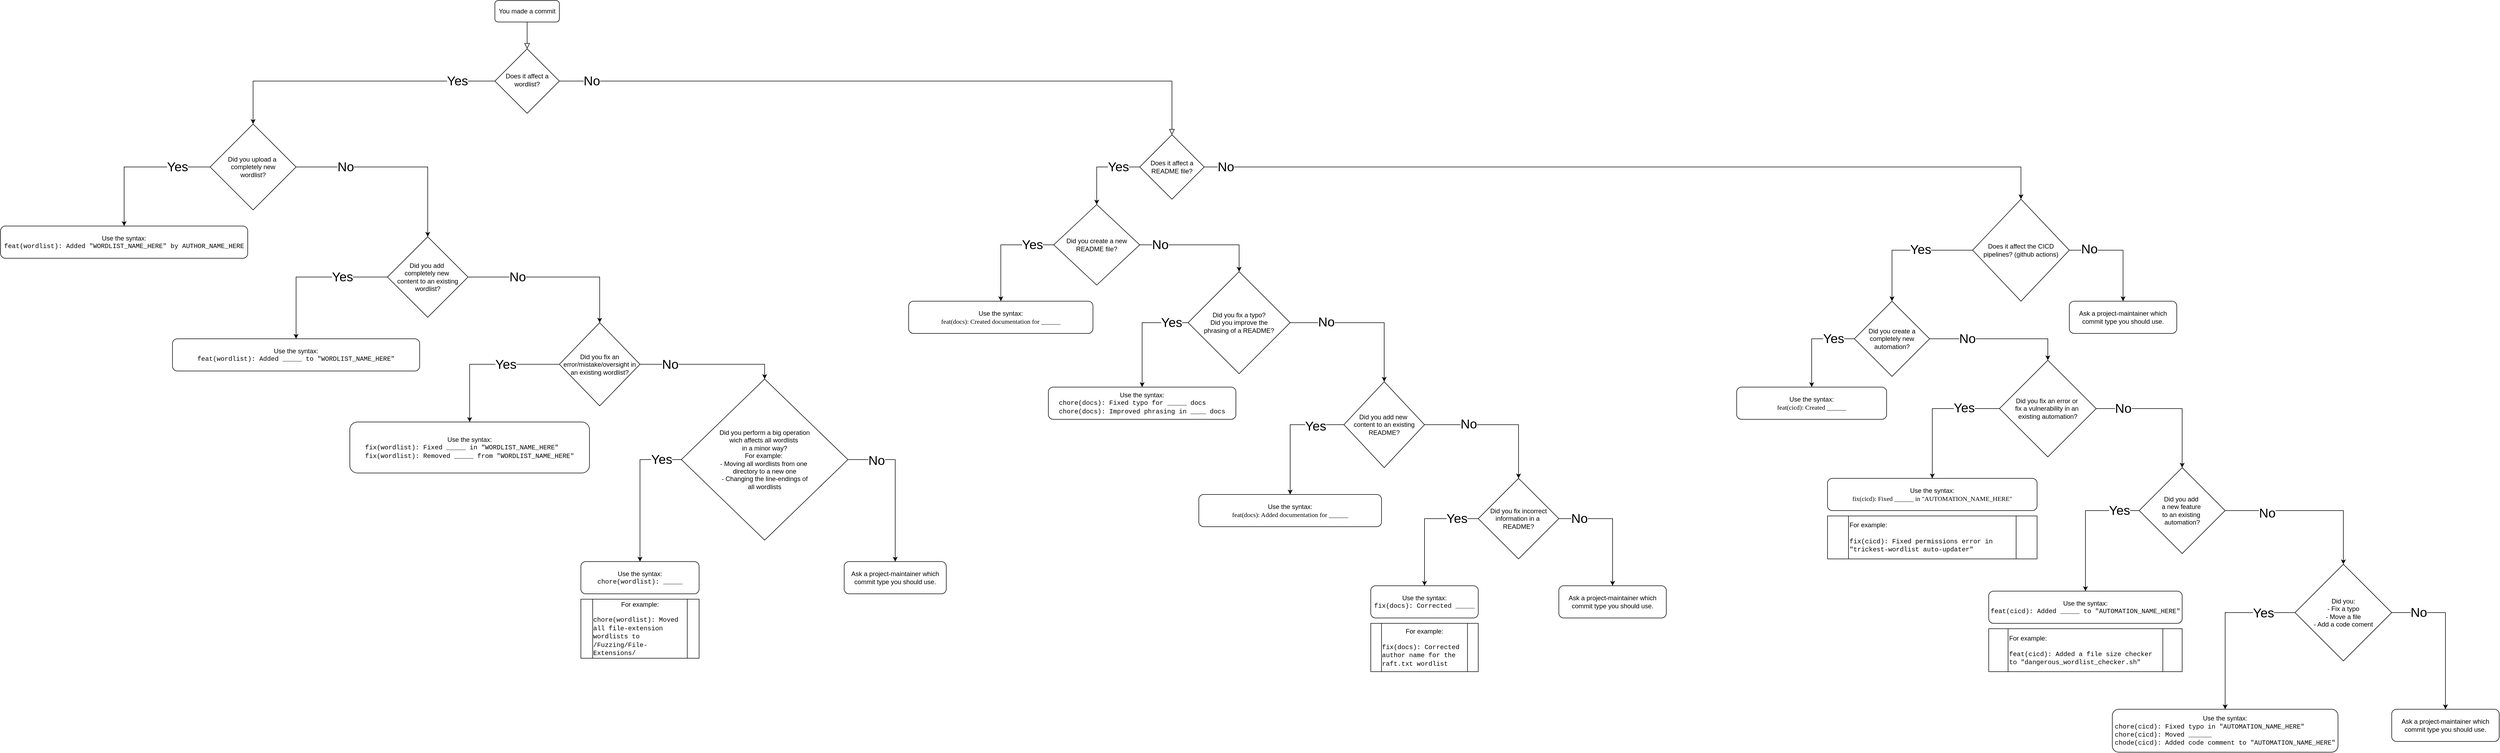 <mxfile version="24.5.4" type="device">
  <diagram id="C5RBs43oDa-KdzZeNtuy" name="Page-1">
    <mxGraphModel dx="2153" dy="629" grid="1" gridSize="10" guides="1" tooltips="1" connect="1" arrows="1" fold="1" page="1" pageScale="1" pageWidth="827" pageHeight="1169" math="0" shadow="0">
      <root>
        <mxCell id="WIyWlLk6GJQsqaUBKTNV-0" />
        <mxCell id="WIyWlLk6GJQsqaUBKTNV-1" parent="WIyWlLk6GJQsqaUBKTNV-0" />
        <mxCell id="WIyWlLk6GJQsqaUBKTNV-2" value="" style="rounded=0;html=1;jettySize=auto;orthogonalLoop=1;fontSize=11;endArrow=block;endFill=0;endSize=8;strokeWidth=1;shadow=0;labelBackgroundColor=none;edgeStyle=orthogonalEdgeStyle;" parent="WIyWlLk6GJQsqaUBKTNV-1" source="WIyWlLk6GJQsqaUBKTNV-3" target="WIyWlLk6GJQsqaUBKTNV-6" edge="1">
          <mxGeometry relative="1" as="geometry" />
        </mxCell>
        <mxCell id="WIyWlLk6GJQsqaUBKTNV-3" value="&lt;div&gt;You made a commit&lt;/div&gt;" style="rounded=1;whiteSpace=wrap;html=1;fontSize=12;glass=0;strokeWidth=1;shadow=0;" parent="WIyWlLk6GJQsqaUBKTNV-1" vertex="1">
          <mxGeometry x="170" y="80" width="120" height="40" as="geometry" />
        </mxCell>
        <mxCell id="WIyWlLk6GJQsqaUBKTNV-5" value="" style="edgeStyle=orthogonalEdgeStyle;rounded=0;html=1;jettySize=auto;orthogonalLoop=1;fontSize=11;endArrow=block;endFill=0;endSize=8;strokeWidth=1;shadow=0;labelBackgroundColor=none;entryX=0.5;entryY=0;entryDx=0;entryDy=0;" parent="WIyWlLk6GJQsqaUBKTNV-1" source="WIyWlLk6GJQsqaUBKTNV-6" target="eSKBagSOQ1Uar_kstjLn-0" edge="1">
          <mxGeometry y="10" relative="1" as="geometry">
            <mxPoint as="offset" />
            <mxPoint x="430" y="360" as="targetPoint" />
          </mxGeometry>
        </mxCell>
        <mxCell id="eSKBagSOQ1Uar_kstjLn-17" value="&lt;font style=&quot;font-size: 24px;&quot;&gt;No&lt;/font&gt;" style="edgeLabel;html=1;align=center;verticalAlign=middle;resizable=0;points=[];" vertex="1" connectable="0" parent="WIyWlLk6GJQsqaUBKTNV-5">
          <mxGeometry x="-0.015" relative="1" as="geometry">
            <mxPoint x="-551" as="offset" />
          </mxGeometry>
        </mxCell>
        <mxCell id="eSKBagSOQ1Uar_kstjLn-5" style="edgeStyle=orthogonalEdgeStyle;rounded=0;orthogonalLoop=1;jettySize=auto;html=1;entryX=0.5;entryY=0;entryDx=0;entryDy=0;exitX=0;exitY=0.5;exitDx=0;exitDy=0;" edge="1" parent="WIyWlLk6GJQsqaUBKTNV-1" source="WIyWlLk6GJQsqaUBKTNV-6" target="eSKBagSOQ1Uar_kstjLn-4">
          <mxGeometry relative="1" as="geometry" />
        </mxCell>
        <mxCell id="eSKBagSOQ1Uar_kstjLn-6" value="&lt;font style=&quot;font-size: 24px;&quot;&gt;Yes&lt;/font&gt;" style="edgeLabel;html=1;align=center;verticalAlign=middle;resizable=0;points=[];" vertex="1" connectable="0" parent="eSKBagSOQ1Uar_kstjLn-5">
          <mxGeometry x="0.31" y="3" relative="1" as="geometry">
            <mxPoint x="277" y="-3" as="offset" />
          </mxGeometry>
        </mxCell>
        <mxCell id="WIyWlLk6GJQsqaUBKTNV-6" value="&lt;div&gt;Does it affect a wordlist?&lt;/div&gt;" style="rhombus;whiteSpace=wrap;html=1;shadow=0;fontFamily=Helvetica;fontSize=12;align=center;strokeWidth=1;spacing=6;spacingTop=-4;" parent="WIyWlLk6GJQsqaUBKTNV-1" vertex="1">
          <mxGeometry x="170" y="170" width="120" height="120" as="geometry" />
        </mxCell>
        <mxCell id="WIyWlLk6GJQsqaUBKTNV-8" value="No" style="rounded=0;html=1;jettySize=auto;orthogonalLoop=1;fontSize=11;endArrow=block;endFill=0;endSize=8;strokeWidth=1;shadow=0;labelBackgroundColor=none;edgeStyle=orthogonalEdgeStyle;" parent="WIyWlLk6GJQsqaUBKTNV-1" target="WIyWlLk6GJQsqaUBKTNV-11" edge="1">
          <mxGeometry x="0.333" y="20" relative="1" as="geometry">
            <mxPoint as="offset" />
            <mxPoint x="220" y="370" as="sourcePoint" />
          </mxGeometry>
        </mxCell>
        <mxCell id="WIyWlLk6GJQsqaUBKTNV-9" value="Yes" style="edgeStyle=orthogonalEdgeStyle;rounded=0;html=1;jettySize=auto;orthogonalLoop=1;fontSize=11;endArrow=block;endFill=0;endSize=8;strokeWidth=1;shadow=0;labelBackgroundColor=none;" parent="WIyWlLk6GJQsqaUBKTNV-1" target="WIyWlLk6GJQsqaUBKTNV-12" edge="1">
          <mxGeometry y="10" relative="1" as="geometry">
            <mxPoint as="offset" />
            <mxPoint x="270" y="330" as="sourcePoint" />
          </mxGeometry>
        </mxCell>
        <mxCell id="eSKBagSOQ1Uar_kstjLn-2" style="edgeStyle=orthogonalEdgeStyle;rounded=0;orthogonalLoop=1;jettySize=auto;html=1;entryX=0.5;entryY=0;entryDx=0;entryDy=0;exitX=1;exitY=0.5;exitDx=0;exitDy=0;" edge="1" parent="WIyWlLk6GJQsqaUBKTNV-1" source="eSKBagSOQ1Uar_kstjLn-0" target="eSKBagSOQ1Uar_kstjLn-1">
          <mxGeometry relative="1" as="geometry" />
        </mxCell>
        <mxCell id="eSKBagSOQ1Uar_kstjLn-24" value="&lt;font style=&quot;font-size: 24px;&quot;&gt;No&lt;/font&gt;" style="edgeLabel;html=1;align=center;verticalAlign=middle;resizable=0;points=[];" vertex="1" connectable="0" parent="eSKBagSOQ1Uar_kstjLn-2">
          <mxGeometry x="-0.452" y="-2" relative="1" as="geometry">
            <mxPoint x="-393" y="-2" as="offset" />
          </mxGeometry>
        </mxCell>
        <mxCell id="eSKBagSOQ1Uar_kstjLn-44" style="edgeStyle=orthogonalEdgeStyle;rounded=0;orthogonalLoop=1;jettySize=auto;html=1;entryX=0.5;entryY=0;entryDx=0;entryDy=0;exitX=0;exitY=0.5;exitDx=0;exitDy=0;" edge="1" parent="WIyWlLk6GJQsqaUBKTNV-1" source="eSKBagSOQ1Uar_kstjLn-0" target="eSKBagSOQ1Uar_kstjLn-43">
          <mxGeometry relative="1" as="geometry">
            <mxPoint x="830" y="400" as="sourcePoint" />
          </mxGeometry>
        </mxCell>
        <mxCell id="eSKBagSOQ1Uar_kstjLn-45" value="&lt;font style=&quot;font-size: 24px;&quot;&gt;Yes&lt;/font&gt;" style="edgeLabel;html=1;align=center;verticalAlign=middle;resizable=0;points=[];" vertex="1" connectable="0" parent="eSKBagSOQ1Uar_kstjLn-44">
          <mxGeometry x="-0.307" y="-2" relative="1" as="geometry">
            <mxPoint x="12" y="2" as="offset" />
          </mxGeometry>
        </mxCell>
        <mxCell id="eSKBagSOQ1Uar_kstjLn-0" value="&lt;div&gt;Does it affect a README file?&lt;br&gt;&lt;/div&gt;" style="rhombus;whiteSpace=wrap;html=1;" vertex="1" parent="WIyWlLk6GJQsqaUBKTNV-1">
          <mxGeometry x="1370" y="330" width="120" height="120" as="geometry" />
        </mxCell>
        <mxCell id="eSKBagSOQ1Uar_kstjLn-85" style="edgeStyle=orthogonalEdgeStyle;rounded=0;orthogonalLoop=1;jettySize=auto;html=1;entryX=0.5;entryY=0;entryDx=0;entryDy=0;exitX=1;exitY=0.5;exitDx=0;exitDy=0;" edge="1" parent="WIyWlLk6GJQsqaUBKTNV-1" source="eSKBagSOQ1Uar_kstjLn-1" target="eSKBagSOQ1Uar_kstjLn-83">
          <mxGeometry relative="1" as="geometry" />
        </mxCell>
        <mxCell id="eSKBagSOQ1Uar_kstjLn-86" value="&lt;font style=&quot;font-size: 24px;&quot;&gt;No&lt;/font&gt;" style="edgeLabel;html=1;align=center;verticalAlign=middle;resizable=0;points=[];" vertex="1" connectable="0" parent="eSKBagSOQ1Uar_kstjLn-85">
          <mxGeometry x="-0.621" y="2" relative="1" as="geometry">
            <mxPoint as="offset" />
          </mxGeometry>
        </mxCell>
        <mxCell id="eSKBagSOQ1Uar_kstjLn-88" style="edgeStyle=orthogonalEdgeStyle;rounded=0;orthogonalLoop=1;jettySize=auto;html=1;entryX=0.5;entryY=0;entryDx=0;entryDy=0;" edge="1" parent="WIyWlLk6GJQsqaUBKTNV-1" source="eSKBagSOQ1Uar_kstjLn-1" target="eSKBagSOQ1Uar_kstjLn-87">
          <mxGeometry relative="1" as="geometry" />
        </mxCell>
        <mxCell id="eSKBagSOQ1Uar_kstjLn-89" value="&lt;font style=&quot;font-size: 24px;&quot;&gt;Yes&lt;/font&gt;" style="edgeLabel;html=1;align=center;verticalAlign=middle;resizable=0;points=[];" vertex="1" connectable="0" parent="eSKBagSOQ1Uar_kstjLn-88">
          <mxGeometry x="-0.208" y="-1" relative="1" as="geometry">
            <mxPoint as="offset" />
          </mxGeometry>
        </mxCell>
        <mxCell id="eSKBagSOQ1Uar_kstjLn-1" value="Does it affect the CICD pipelines? (github actions)" style="rhombus;whiteSpace=wrap;html=1;" vertex="1" parent="WIyWlLk6GJQsqaUBKTNV-1">
          <mxGeometry x="2920" y="450" width="180" height="190" as="geometry" />
        </mxCell>
        <mxCell id="eSKBagSOQ1Uar_kstjLn-7" value="" style="edgeStyle=orthogonalEdgeStyle;rounded=0;orthogonalLoop=1;jettySize=auto;html=1;entryX=0.5;entryY=0;entryDx=0;entryDy=0;exitX=0;exitY=0.5;exitDx=0;exitDy=0;" edge="1" parent="WIyWlLk6GJQsqaUBKTNV-1" source="eSKBagSOQ1Uar_kstjLn-4" target="eSKBagSOQ1Uar_kstjLn-9">
          <mxGeometry relative="1" as="geometry">
            <mxPoint x="-280" y="500" as="targetPoint" />
          </mxGeometry>
        </mxCell>
        <mxCell id="eSKBagSOQ1Uar_kstjLn-23" value="&lt;font style=&quot;font-size: 24px;&quot;&gt;Yes&lt;/font&gt;" style="edgeLabel;html=1;align=center;verticalAlign=middle;resizable=0;points=[];" vertex="1" connectable="0" parent="eSKBagSOQ1Uar_kstjLn-7">
          <mxGeometry x="-0.547" relative="1" as="geometry">
            <mxPoint as="offset" />
          </mxGeometry>
        </mxCell>
        <mxCell id="eSKBagSOQ1Uar_kstjLn-15" style="edgeStyle=orthogonalEdgeStyle;rounded=0;orthogonalLoop=1;jettySize=auto;html=1;entryX=0.5;entryY=0;entryDx=0;entryDy=0;exitX=1;exitY=0.5;exitDx=0;exitDy=0;" edge="1" parent="WIyWlLk6GJQsqaUBKTNV-1" source="eSKBagSOQ1Uar_kstjLn-4" target="eSKBagSOQ1Uar_kstjLn-25">
          <mxGeometry relative="1" as="geometry">
            <mxPoint x="120" y="460" as="targetPoint" />
          </mxGeometry>
        </mxCell>
        <mxCell id="eSKBagSOQ1Uar_kstjLn-22" value="&lt;font style=&quot;font-size: 24px;&quot;&gt;No&lt;/font&gt;" style="edgeLabel;html=1;align=center;verticalAlign=middle;resizable=0;points=[];" vertex="1" connectable="0" parent="eSKBagSOQ1Uar_kstjLn-15">
          <mxGeometry x="-0.512" relative="1" as="geometry">
            <mxPoint as="offset" />
          </mxGeometry>
        </mxCell>
        <mxCell id="eSKBagSOQ1Uar_kstjLn-4" value="&lt;div&gt;Did you upload a&amp;nbsp;&lt;/div&gt;&lt;div&gt;completely new&lt;/div&gt;&lt;div&gt;wordlist?&lt;/div&gt;" style="rhombus;whiteSpace=wrap;html=1;" vertex="1" parent="WIyWlLk6GJQsqaUBKTNV-1">
          <mxGeometry x="-360" y="310" width="160" height="160" as="geometry" />
        </mxCell>
        <mxCell id="eSKBagSOQ1Uar_kstjLn-9" value="Use the syntax:&lt;br&gt;&lt;font face=&quot;Courier New&quot;&gt;feat(wordlist): Added &quot;WORDLIST_NAME_HERE&quot; by AUTHOR_NAME_HERE&lt;br&gt;&lt;/font&gt;" style="rounded=1;whiteSpace=wrap;html=1;" vertex="1" parent="WIyWlLk6GJQsqaUBKTNV-1">
          <mxGeometry x="-750" y="500" width="460" height="60" as="geometry" />
        </mxCell>
        <mxCell id="eSKBagSOQ1Uar_kstjLn-31" style="edgeStyle=orthogonalEdgeStyle;rounded=0;orthogonalLoop=1;jettySize=auto;html=1;entryX=0.5;entryY=0;entryDx=0;entryDy=0;exitX=0;exitY=0.5;exitDx=0;exitDy=0;" edge="1" parent="WIyWlLk6GJQsqaUBKTNV-1" source="eSKBagSOQ1Uar_kstjLn-14" target="eSKBagSOQ1Uar_kstjLn-30">
          <mxGeometry relative="1" as="geometry">
            <mxPoint x="133.0" y="835" as="targetPoint" />
          </mxGeometry>
        </mxCell>
        <mxCell id="eSKBagSOQ1Uar_kstjLn-32" value="&lt;font style=&quot;font-size: 24px;&quot;&gt;Yes&lt;/font&gt;" style="edgeLabel;html=1;align=center;verticalAlign=middle;resizable=0;points=[];" vertex="1" connectable="0" parent="eSKBagSOQ1Uar_kstjLn-31">
          <mxGeometry x="-0.168" y="4" relative="1" as="geometry">
            <mxPoint x="14" y="-4" as="offset" />
          </mxGeometry>
        </mxCell>
        <mxCell id="eSKBagSOQ1Uar_kstjLn-35" style="edgeStyle=orthogonalEdgeStyle;rounded=0;orthogonalLoop=1;jettySize=auto;html=1;entryX=0.5;entryY=0;entryDx=0;entryDy=0;exitX=1;exitY=0.5;exitDx=0;exitDy=0;" edge="1" parent="WIyWlLk6GJQsqaUBKTNV-1" source="eSKBagSOQ1Uar_kstjLn-14" target="eSKBagSOQ1Uar_kstjLn-33">
          <mxGeometry relative="1" as="geometry" />
        </mxCell>
        <mxCell id="eSKBagSOQ1Uar_kstjLn-36" value="&lt;font style=&quot;font-size: 24px;&quot;&gt;No&lt;/font&gt;" style="edgeLabel;html=1;align=center;verticalAlign=middle;resizable=0;points=[];" vertex="1" connectable="0" parent="eSKBagSOQ1Uar_kstjLn-35">
          <mxGeometry x="-0.448" y="-2" relative="1" as="geometry">
            <mxPoint x="-16" y="-2" as="offset" />
          </mxGeometry>
        </mxCell>
        <mxCell id="eSKBagSOQ1Uar_kstjLn-14" value="Did you fix an error/mistake/oversight in an existing wordlist?" style="rhombus;whiteSpace=wrap;html=1;" vertex="1" parent="WIyWlLk6GJQsqaUBKTNV-1">
          <mxGeometry x="290" y="680" width="150" height="155" as="geometry" />
        </mxCell>
        <mxCell id="eSKBagSOQ1Uar_kstjLn-26" style="edgeStyle=orthogonalEdgeStyle;rounded=0;orthogonalLoop=1;jettySize=auto;html=1;entryX=0.5;entryY=0;entryDx=0;entryDy=0;exitX=0;exitY=0.5;exitDx=0;exitDy=0;" edge="1" parent="WIyWlLk6GJQsqaUBKTNV-1" source="eSKBagSOQ1Uar_kstjLn-25" target="eSKBagSOQ1Uar_kstjLn-80">
          <mxGeometry relative="1" as="geometry">
            <mxPoint x="-230" y="560" as="targetPoint" />
          </mxGeometry>
        </mxCell>
        <mxCell id="eSKBagSOQ1Uar_kstjLn-27" value="&lt;font style=&quot;font-size: 24px;&quot;&gt;Yes&lt;/font&gt;" style="edgeLabel;html=1;align=center;verticalAlign=middle;resizable=0;points=[];" vertex="1" connectable="0" parent="eSKBagSOQ1Uar_kstjLn-26">
          <mxGeometry x="-0.394" y="4" relative="1" as="geometry">
            <mxPoint x="2" y="-4" as="offset" />
          </mxGeometry>
        </mxCell>
        <mxCell id="eSKBagSOQ1Uar_kstjLn-28" style="edgeStyle=orthogonalEdgeStyle;rounded=0;orthogonalLoop=1;jettySize=auto;html=1;entryX=0.5;entryY=0;entryDx=0;entryDy=0;exitX=1;exitY=0.5;exitDx=0;exitDy=0;" edge="1" parent="WIyWlLk6GJQsqaUBKTNV-1" source="eSKBagSOQ1Uar_kstjLn-25" target="eSKBagSOQ1Uar_kstjLn-14">
          <mxGeometry relative="1" as="geometry" />
        </mxCell>
        <mxCell id="eSKBagSOQ1Uar_kstjLn-29" value="&lt;font style=&quot;font-size: 24px;&quot;&gt;No&lt;/font&gt;" style="edgeLabel;html=1;align=center;verticalAlign=middle;resizable=0;points=[];" vertex="1" connectable="0" parent="eSKBagSOQ1Uar_kstjLn-28">
          <mxGeometry x="-0.4" relative="1" as="geometry">
            <mxPoint x="-7" as="offset" />
          </mxGeometry>
        </mxCell>
        <mxCell id="eSKBagSOQ1Uar_kstjLn-25" value="&lt;div&gt;Did you add&amp;nbsp;&lt;/div&gt;&lt;div&gt;completely new&amp;nbsp;&lt;/div&gt;&lt;div&gt;content to an existing wordlist?&lt;/div&gt;" style="rhombus;whiteSpace=wrap;html=1;" vertex="1" parent="WIyWlLk6GJQsqaUBKTNV-1">
          <mxGeometry x="-30" y="520" width="150" height="150" as="geometry" />
        </mxCell>
        <mxCell id="eSKBagSOQ1Uar_kstjLn-30" value="Use the syntax:&lt;br&gt;&lt;div align=&quot;left&quot;&gt;&lt;font face=&quot;Courier New&quot;&gt;fix(wordlist): Fixed _____ in &quot;WORDLIST_NAME_HERE&quot;&lt;/font&gt;&lt;br&gt;&lt;font face=&quot;Courier New&quot;&gt;fix(wordlist): Removed _____ from &quot;WORDLIST_NAME_HERE&quot;&lt;/font&gt;&lt;/div&gt;" style="rounded=1;whiteSpace=wrap;html=1;" vertex="1" parent="WIyWlLk6GJQsqaUBKTNV-1">
          <mxGeometry x="-100" y="865" width="446" height="95" as="geometry" />
        </mxCell>
        <mxCell id="eSKBagSOQ1Uar_kstjLn-38" style="edgeStyle=orthogonalEdgeStyle;rounded=0;orthogonalLoop=1;jettySize=auto;html=1;entryX=0.5;entryY=0;entryDx=0;entryDy=0;exitX=1;exitY=0.5;exitDx=0;exitDy=0;" edge="1" parent="WIyWlLk6GJQsqaUBKTNV-1" source="eSKBagSOQ1Uar_kstjLn-33" target="eSKBagSOQ1Uar_kstjLn-37">
          <mxGeometry relative="1" as="geometry" />
        </mxCell>
        <mxCell id="eSKBagSOQ1Uar_kstjLn-42" value="&lt;font style=&quot;font-size: 24px;&quot;&gt;No&lt;/font&gt;" style="edgeLabel;html=1;align=center;verticalAlign=middle;resizable=0;points=[];" vertex="1" connectable="0" parent="eSKBagSOQ1Uar_kstjLn-38">
          <mxGeometry x="-0.619" y="-2" relative="1" as="geometry">
            <mxPoint as="offset" />
          </mxGeometry>
        </mxCell>
        <mxCell id="eSKBagSOQ1Uar_kstjLn-40" style="edgeStyle=orthogonalEdgeStyle;rounded=0;orthogonalLoop=1;jettySize=auto;html=1;entryX=0.5;entryY=0;entryDx=0;entryDy=0;exitX=0;exitY=0.5;exitDx=0;exitDy=0;" edge="1" parent="WIyWlLk6GJQsqaUBKTNV-1" source="eSKBagSOQ1Uar_kstjLn-33" target="eSKBagSOQ1Uar_kstjLn-39">
          <mxGeometry relative="1" as="geometry" />
        </mxCell>
        <mxCell id="eSKBagSOQ1Uar_kstjLn-41" value="&lt;font style=&quot;font-size: 24px;&quot;&gt;Yes&lt;br&gt;&lt;/font&gt;" style="edgeLabel;html=1;align=center;verticalAlign=middle;resizable=0;points=[];" vertex="1" connectable="0" parent="eSKBagSOQ1Uar_kstjLn-40">
          <mxGeometry x="-0.52" y="1" relative="1" as="geometry">
            <mxPoint x="27" y="-1" as="offset" />
          </mxGeometry>
        </mxCell>
        <mxCell id="eSKBagSOQ1Uar_kstjLn-33" value="&lt;div&gt;Did you perform a big operation&lt;/div&gt;&lt;div&gt;wich affects all wordlists&amp;nbsp;&lt;/div&gt;&lt;div&gt;in a minor way?&lt;/div&gt;&lt;div&gt;For example:&amp;nbsp;&lt;/div&gt;&lt;div&gt;- Moving all wordlists from one&amp;nbsp;&lt;/div&gt;&lt;div&gt;directory to a new one&lt;/div&gt;&lt;div&gt;- Changing the line-endings of&lt;/div&gt;&lt;div&gt;all wordlists&lt;br&gt;&lt;/div&gt;" style="rhombus;whiteSpace=wrap;html=1;" vertex="1" parent="WIyWlLk6GJQsqaUBKTNV-1">
          <mxGeometry x="517" y="785" width="310" height="300" as="geometry" />
        </mxCell>
        <mxCell id="eSKBagSOQ1Uar_kstjLn-37" value="&lt;div align=&quot;center&quot;&gt;Ask a project-maintainer which commit type you should use.&lt;/div&gt;" style="rounded=1;whiteSpace=wrap;html=1;align=center;" vertex="1" parent="WIyWlLk6GJQsqaUBKTNV-1">
          <mxGeometry x="820" y="1125" width="190" height="60" as="geometry" />
        </mxCell>
        <mxCell id="eSKBagSOQ1Uar_kstjLn-39" value="Use the syntax:&lt;br&gt;&lt;font face=&quot;Courier New&quot;&gt;chore(wordlist): _____&lt;br&gt;&lt;/font&gt;" style="rounded=1;whiteSpace=wrap;html=1;" vertex="1" parent="WIyWlLk6GJQsqaUBKTNV-1">
          <mxGeometry x="330" y="1125" width="220" height="60" as="geometry" />
        </mxCell>
        <mxCell id="eSKBagSOQ1Uar_kstjLn-49" style="edgeStyle=orthogonalEdgeStyle;rounded=0;orthogonalLoop=1;jettySize=auto;html=1;entryX=0.5;entryY=0;entryDx=0;entryDy=0;exitX=0;exitY=0.5;exitDx=0;exitDy=0;" edge="1" parent="WIyWlLk6GJQsqaUBKTNV-1" source="eSKBagSOQ1Uar_kstjLn-43" target="eSKBagSOQ1Uar_kstjLn-47">
          <mxGeometry relative="1" as="geometry" />
        </mxCell>
        <mxCell id="eSKBagSOQ1Uar_kstjLn-50" value="&lt;font style=&quot;font-size: 24px;&quot;&gt;Yes&lt;/font&gt;" style="edgeLabel;html=1;align=center;verticalAlign=middle;resizable=0;points=[];" vertex="1" connectable="0" parent="eSKBagSOQ1Uar_kstjLn-49">
          <mxGeometry x="-0.711" y="2" relative="1" as="geometry">
            <mxPoint x="-11" y="-2" as="offset" />
          </mxGeometry>
        </mxCell>
        <mxCell id="eSKBagSOQ1Uar_kstjLn-53" style="edgeStyle=orthogonalEdgeStyle;rounded=0;orthogonalLoop=1;jettySize=auto;html=1;entryX=0.5;entryY=0;entryDx=0;entryDy=0;exitX=1;exitY=0.5;exitDx=0;exitDy=0;" edge="1" parent="WIyWlLk6GJQsqaUBKTNV-1" source="eSKBagSOQ1Uar_kstjLn-43" target="eSKBagSOQ1Uar_kstjLn-64">
          <mxGeometry relative="1" as="geometry" />
        </mxCell>
        <mxCell id="eSKBagSOQ1Uar_kstjLn-54" value="&lt;font style=&quot;font-size: 24px;&quot;&gt;No&lt;/font&gt;" style="edgeLabel;html=1;align=center;verticalAlign=middle;resizable=0;points=[];" vertex="1" connectable="0" parent="eSKBagSOQ1Uar_kstjLn-53">
          <mxGeometry x="-0.653" y="2" relative="1" as="geometry">
            <mxPoint x="-3" y="2" as="offset" />
          </mxGeometry>
        </mxCell>
        <mxCell id="eSKBagSOQ1Uar_kstjLn-43" value="Did you create a new README file?" style="rhombus;whiteSpace=wrap;html=1;" vertex="1" parent="WIyWlLk6GJQsqaUBKTNV-1">
          <mxGeometry x="1210" y="460" width="160" height="150" as="geometry" />
        </mxCell>
        <mxCell id="eSKBagSOQ1Uar_kstjLn-47" value="Use the syntax:&lt;br&gt;&lt;font face=&quot;Lucida Console&quot;&gt;feat(docs): Created documentation for ______&lt;/font&gt;" style="rounded=1;whiteSpace=wrap;html=1;" vertex="1" parent="WIyWlLk6GJQsqaUBKTNV-1">
          <mxGeometry x="940" y="640" width="343" height="60" as="geometry" />
        </mxCell>
        <mxCell id="eSKBagSOQ1Uar_kstjLn-56" style="edgeStyle=orthogonalEdgeStyle;rounded=0;orthogonalLoop=1;jettySize=auto;html=1;entryX=0.5;entryY=0;entryDx=0;entryDy=0;exitX=0;exitY=0.5;exitDx=0;exitDy=0;" edge="1" parent="WIyWlLk6GJQsqaUBKTNV-1" source="eSKBagSOQ1Uar_kstjLn-52" target="eSKBagSOQ1Uar_kstjLn-55">
          <mxGeometry relative="1" as="geometry" />
        </mxCell>
        <mxCell id="eSKBagSOQ1Uar_kstjLn-57" value="&lt;font style=&quot;font-size: 24px;&quot;&gt;Yes&lt;/font&gt;" style="edgeLabel;html=1;align=center;verticalAlign=middle;resizable=0;points=[];" vertex="1" connectable="0" parent="eSKBagSOQ1Uar_kstjLn-56">
          <mxGeometry x="-0.539" y="3" relative="1" as="geometry">
            <mxPoint as="offset" />
          </mxGeometry>
        </mxCell>
        <mxCell id="eSKBagSOQ1Uar_kstjLn-59" style="edgeStyle=orthogonalEdgeStyle;rounded=0;orthogonalLoop=1;jettySize=auto;html=1;entryX=0.5;entryY=0;entryDx=0;entryDy=0;" edge="1" parent="WIyWlLk6GJQsqaUBKTNV-1" source="eSKBagSOQ1Uar_kstjLn-52" target="eSKBagSOQ1Uar_kstjLn-58">
          <mxGeometry relative="1" as="geometry" />
        </mxCell>
        <mxCell id="eSKBagSOQ1Uar_kstjLn-76" value="&lt;font style=&quot;font-size: 24px;&quot;&gt;No&lt;/font&gt;" style="edgeLabel;html=1;align=center;verticalAlign=middle;resizable=0;points=[];" vertex="1" connectable="0" parent="eSKBagSOQ1Uar_kstjLn-59">
          <mxGeometry x="-0.402" y="1" relative="1" as="geometry">
            <mxPoint as="offset" />
          </mxGeometry>
        </mxCell>
        <mxCell id="eSKBagSOQ1Uar_kstjLn-52" value="&lt;div&gt;Did you add new&amp;nbsp;&lt;/div&gt;&lt;div&gt;content to an existing README?&lt;/div&gt;" style="rhombus;whiteSpace=wrap;html=1;" vertex="1" parent="WIyWlLk6GJQsqaUBKTNV-1">
          <mxGeometry x="1750" y="790" width="150" height="160" as="geometry" />
        </mxCell>
        <mxCell id="eSKBagSOQ1Uar_kstjLn-55" value="Use the syntax:&lt;br&gt;&lt;font face=&quot;Lucida Console&quot;&gt;feat(docs): Added documentation for ______&lt;/font&gt;" style="rounded=1;whiteSpace=wrap;html=1;" vertex="1" parent="WIyWlLk6GJQsqaUBKTNV-1">
          <mxGeometry x="1480" y="1000" width="340" height="60" as="geometry" />
        </mxCell>
        <mxCell id="eSKBagSOQ1Uar_kstjLn-62" style="edgeStyle=orthogonalEdgeStyle;rounded=0;orthogonalLoop=1;jettySize=auto;html=1;exitX=0;exitY=0.5;exitDx=0;exitDy=0;" edge="1" parent="WIyWlLk6GJQsqaUBKTNV-1" source="eSKBagSOQ1Uar_kstjLn-58" target="eSKBagSOQ1Uar_kstjLn-61">
          <mxGeometry relative="1" as="geometry" />
        </mxCell>
        <mxCell id="eSKBagSOQ1Uar_kstjLn-63" value="&lt;font style=&quot;font-size: 24px;&quot;&gt;Yes&lt;/font&gt;" style="edgeLabel;html=1;align=center;verticalAlign=middle;resizable=0;points=[];" vertex="1" connectable="0" parent="eSKBagSOQ1Uar_kstjLn-62">
          <mxGeometry x="-0.572" y="-2" relative="1" as="geometry">
            <mxPoint x="8" y="2" as="offset" />
          </mxGeometry>
        </mxCell>
        <mxCell id="eSKBagSOQ1Uar_kstjLn-78" style="edgeStyle=orthogonalEdgeStyle;rounded=0;orthogonalLoop=1;jettySize=auto;html=1;entryX=0.5;entryY=0;entryDx=0;entryDy=0;exitX=1;exitY=0.5;exitDx=0;exitDy=0;" edge="1" parent="WIyWlLk6GJQsqaUBKTNV-1" source="eSKBagSOQ1Uar_kstjLn-58" target="eSKBagSOQ1Uar_kstjLn-77">
          <mxGeometry relative="1" as="geometry" />
        </mxCell>
        <mxCell id="eSKBagSOQ1Uar_kstjLn-79" value="&lt;font style=&quot;font-size: 24px;&quot;&gt;No&lt;/font&gt;" style="edgeLabel;html=1;align=center;verticalAlign=middle;resizable=0;points=[];" vertex="1" connectable="0" parent="eSKBagSOQ1Uar_kstjLn-78">
          <mxGeometry x="-0.668" relative="1" as="geometry">
            <mxPoint as="offset" />
          </mxGeometry>
        </mxCell>
        <mxCell id="eSKBagSOQ1Uar_kstjLn-58" value="&lt;div&gt;Did you fix incorrect information in a&amp;nbsp;&lt;/div&gt;&lt;div&gt;README?&lt;/div&gt;" style="rhombus;whiteSpace=wrap;html=1;" vertex="1" parent="WIyWlLk6GJQsqaUBKTNV-1">
          <mxGeometry x="2000" y="970" width="150" height="150" as="geometry" />
        </mxCell>
        <mxCell id="eSKBagSOQ1Uar_kstjLn-61" value="Use the syntax:&lt;br&gt;&lt;font face=&quot;Courier New&quot;&gt;fix(docs): Corrected _____&lt;/font&gt;" style="rounded=1;whiteSpace=wrap;html=1;" vertex="1" parent="WIyWlLk6GJQsqaUBKTNV-1">
          <mxGeometry x="1800" y="1170" width="200" height="60" as="geometry" />
        </mxCell>
        <mxCell id="eSKBagSOQ1Uar_kstjLn-66" style="edgeStyle=orthogonalEdgeStyle;rounded=0;orthogonalLoop=1;jettySize=auto;html=1;entryX=0.5;entryY=0;entryDx=0;entryDy=0;exitX=0;exitY=0.5;exitDx=0;exitDy=0;" edge="1" parent="WIyWlLk6GJQsqaUBKTNV-1" source="eSKBagSOQ1Uar_kstjLn-64" target="eSKBagSOQ1Uar_kstjLn-65">
          <mxGeometry relative="1" as="geometry" />
        </mxCell>
        <mxCell id="eSKBagSOQ1Uar_kstjLn-67" value="&lt;font style=&quot;font-size: 24px;&quot;&gt;Yes&lt;br&gt;&lt;/font&gt;" style="edgeLabel;html=1;align=center;verticalAlign=middle;resizable=0;points=[];" vertex="1" connectable="0" parent="eSKBagSOQ1Uar_kstjLn-66">
          <mxGeometry x="-0.384" y="3" relative="1" as="geometry">
            <mxPoint x="32" y="-3" as="offset" />
          </mxGeometry>
        </mxCell>
        <mxCell id="eSKBagSOQ1Uar_kstjLn-74" style="edgeStyle=orthogonalEdgeStyle;rounded=0;orthogonalLoop=1;jettySize=auto;html=1;entryX=0.5;entryY=0;entryDx=0;entryDy=0;exitX=1;exitY=0.5;exitDx=0;exitDy=0;" edge="1" parent="WIyWlLk6GJQsqaUBKTNV-1" source="eSKBagSOQ1Uar_kstjLn-64" target="eSKBagSOQ1Uar_kstjLn-52">
          <mxGeometry relative="1" as="geometry" />
        </mxCell>
        <mxCell id="eSKBagSOQ1Uar_kstjLn-75" value="&lt;font style=&quot;font-size: 24px;&quot;&gt;No&lt;/font&gt;" style="edgeLabel;html=1;align=center;verticalAlign=middle;resizable=0;points=[];" vertex="1" connectable="0" parent="eSKBagSOQ1Uar_kstjLn-74">
          <mxGeometry x="-0.541" y="1" relative="1" as="geometry">
            <mxPoint x="1" as="offset" />
          </mxGeometry>
        </mxCell>
        <mxCell id="eSKBagSOQ1Uar_kstjLn-64" value="Did you fix a typo?&lt;br&gt;&lt;div&gt; Did you improve the&lt;/div&gt;&lt;div&gt;phrasing of a README?&lt;/div&gt;" style="rhombus;whiteSpace=wrap;html=1;" vertex="1" parent="WIyWlLk6GJQsqaUBKTNV-1">
          <mxGeometry x="1460" y="585" width="190" height="190" as="geometry" />
        </mxCell>
        <mxCell id="eSKBagSOQ1Uar_kstjLn-65" value="Use the syntax:&lt;br&gt;&lt;div align=&quot;left&quot;&gt;&lt;font face=&quot;Courier New&quot;&gt;chore(docs): Fixed typo for _____ docs&lt;br&gt;&lt;/font&gt;&lt;/div&gt;&lt;div align=&quot;left&quot;&gt;&lt;font face=&quot;Courier New&quot;&gt;chore(docs): Improved phrasing in ____ docs&lt;br&gt;&lt;/font&gt;&lt;/div&gt;" style="rounded=1;whiteSpace=wrap;html=1;" vertex="1" parent="WIyWlLk6GJQsqaUBKTNV-1">
          <mxGeometry x="1200" y="800" width="349" height="60" as="geometry" />
        </mxCell>
        <mxCell id="eSKBagSOQ1Uar_kstjLn-77" value="&lt;div align=&quot;center&quot;&gt;Ask a project-maintainer which commit type you should use.&lt;/div&gt;" style="rounded=1;whiteSpace=wrap;html=1;align=center;" vertex="1" parent="WIyWlLk6GJQsqaUBKTNV-1">
          <mxGeometry x="2150" y="1170" width="200" height="60" as="geometry" />
        </mxCell>
        <mxCell id="eSKBagSOQ1Uar_kstjLn-80" value="Use the syntax:&lt;br&gt;&lt;font face=&quot;Courier New&quot;&gt;feat(wordlist): Added _____ to &quot;&lt;/font&gt;&lt;font face=&quot;Courier New&quot;&gt;WORDLIST_NAME_HERE&lt;/font&gt;&lt;font face=&quot;Courier New&quot;&gt;&quot;&lt;br&gt;&lt;/font&gt;" style="rounded=1;whiteSpace=wrap;html=1;" vertex="1" parent="WIyWlLk6GJQsqaUBKTNV-1">
          <mxGeometry x="-430" y="710" width="460" height="60" as="geometry" />
        </mxCell>
        <mxCell id="eSKBagSOQ1Uar_kstjLn-83" value="&lt;div align=&quot;center&quot;&gt;Ask a project-maintainer which commit type you should use.&lt;/div&gt;" style="rounded=1;whiteSpace=wrap;html=1;align=center;" vertex="1" parent="WIyWlLk6GJQsqaUBKTNV-1">
          <mxGeometry x="3100" y="640" width="200" height="60" as="geometry" />
        </mxCell>
        <mxCell id="eSKBagSOQ1Uar_kstjLn-91" style="edgeStyle=orthogonalEdgeStyle;rounded=0;orthogonalLoop=1;jettySize=auto;html=1;entryX=0.5;entryY=0;entryDx=0;entryDy=0;exitX=0;exitY=0.5;exitDx=0;exitDy=0;" edge="1" parent="WIyWlLk6GJQsqaUBKTNV-1" source="eSKBagSOQ1Uar_kstjLn-87" target="eSKBagSOQ1Uar_kstjLn-90">
          <mxGeometry relative="1" as="geometry" />
        </mxCell>
        <mxCell id="eSKBagSOQ1Uar_kstjLn-92" value="&lt;font style=&quot;font-size: 24px;&quot;&gt;Yes&lt;/font&gt;" style="edgeLabel;html=1;align=center;verticalAlign=middle;resizable=0;points=[];" vertex="1" connectable="0" parent="eSKBagSOQ1Uar_kstjLn-91">
          <mxGeometry x="-0.463" y="2" relative="1" as="geometry">
            <mxPoint x="6" y="-2" as="offset" />
          </mxGeometry>
        </mxCell>
        <mxCell id="eSKBagSOQ1Uar_kstjLn-94" style="edgeStyle=orthogonalEdgeStyle;rounded=0;orthogonalLoop=1;jettySize=auto;html=1;entryX=0.5;entryY=0;entryDx=0;entryDy=0;exitX=1;exitY=0.5;exitDx=0;exitDy=0;" edge="1" parent="WIyWlLk6GJQsqaUBKTNV-1" source="eSKBagSOQ1Uar_kstjLn-87" target="eSKBagSOQ1Uar_kstjLn-93">
          <mxGeometry relative="1" as="geometry" />
        </mxCell>
        <mxCell id="eSKBagSOQ1Uar_kstjLn-118" value="&lt;font style=&quot;font-size: 24px;&quot;&gt;No&lt;/font&gt;" style="edgeLabel;html=1;align=center;verticalAlign=middle;resizable=0;points=[];" vertex="1" connectable="0" parent="eSKBagSOQ1Uar_kstjLn-94">
          <mxGeometry x="-0.462" relative="1" as="geometry">
            <mxPoint as="offset" />
          </mxGeometry>
        </mxCell>
        <mxCell id="eSKBagSOQ1Uar_kstjLn-87" value="Did you create a completely new automation?" style="rhombus;whiteSpace=wrap;html=1;" vertex="1" parent="WIyWlLk6GJQsqaUBKTNV-1">
          <mxGeometry x="2700" y="640" width="140" height="140" as="geometry" />
        </mxCell>
        <mxCell id="eSKBagSOQ1Uar_kstjLn-90" value="Use the syntax:&lt;br&gt;&lt;font face=&quot;Lucida Console&quot;&gt;feat(cicd): Created ______&lt;/font&gt;" style="rounded=1;whiteSpace=wrap;html=1;" vertex="1" parent="WIyWlLk6GJQsqaUBKTNV-1">
          <mxGeometry x="2481" y="800" width="279" height="60" as="geometry" />
        </mxCell>
        <mxCell id="eSKBagSOQ1Uar_kstjLn-99" style="edgeStyle=orthogonalEdgeStyle;rounded=0;orthogonalLoop=1;jettySize=auto;html=1;entryX=0.5;entryY=0;entryDx=0;entryDy=0;exitX=0;exitY=0.5;exitDx=0;exitDy=0;" edge="1" parent="WIyWlLk6GJQsqaUBKTNV-1" source="eSKBagSOQ1Uar_kstjLn-93" target="eSKBagSOQ1Uar_kstjLn-95">
          <mxGeometry relative="1" as="geometry" />
        </mxCell>
        <mxCell id="eSKBagSOQ1Uar_kstjLn-100" value="&lt;font style=&quot;font-size: 24px;&quot;&gt;Yes&lt;/font&gt;" style="edgeLabel;html=1;align=center;verticalAlign=middle;resizable=0;points=[];" vertex="1" connectable="0" parent="eSKBagSOQ1Uar_kstjLn-99">
          <mxGeometry x="-0.477" y="-1" relative="1" as="geometry">
            <mxPoint as="offset" />
          </mxGeometry>
        </mxCell>
        <mxCell id="eSKBagSOQ1Uar_kstjLn-102" style="edgeStyle=orthogonalEdgeStyle;rounded=0;orthogonalLoop=1;jettySize=auto;html=1;" edge="1" parent="WIyWlLk6GJQsqaUBKTNV-1" source="eSKBagSOQ1Uar_kstjLn-93" target="eSKBagSOQ1Uar_kstjLn-101">
          <mxGeometry relative="1" as="geometry" />
        </mxCell>
        <mxCell id="eSKBagSOQ1Uar_kstjLn-119" value="&lt;font style=&quot;font-size: 24px;&quot;&gt;No&lt;/font&gt;" style="edgeLabel;html=1;align=center;verticalAlign=middle;resizable=0;points=[];" vertex="1" connectable="0" parent="eSKBagSOQ1Uar_kstjLn-102">
          <mxGeometry x="-0.634" relative="1" as="geometry">
            <mxPoint as="offset" />
          </mxGeometry>
        </mxCell>
        <mxCell id="eSKBagSOQ1Uar_kstjLn-93" value="&lt;div&gt;Did you fix an error or&amp;nbsp;&lt;/div&gt;&lt;div&gt;fix a vulnerability in an&amp;nbsp;&lt;/div&gt;&lt;div&gt;existing automation?&lt;/div&gt;" style="rhombus;whiteSpace=wrap;html=1;" vertex="1" parent="WIyWlLk6GJQsqaUBKTNV-1">
          <mxGeometry x="2970" y="750" width="180" height="180" as="geometry" />
        </mxCell>
        <mxCell id="eSKBagSOQ1Uar_kstjLn-95" value="Use the syntax:&lt;br&gt;&lt;font face=&quot;Lucida Console&quot;&gt;fix(cicd): Fixed ______ in &quot;AUTOMATION_NAME_HERE&quot;&lt;br&gt;&lt;/font&gt;" style="rounded=1;whiteSpace=wrap;html=1;" vertex="1" parent="WIyWlLk6GJQsqaUBKTNV-1">
          <mxGeometry x="2650" y="970" width="390" height="60" as="geometry" />
        </mxCell>
        <mxCell id="eSKBagSOQ1Uar_kstjLn-98" value="&lt;div align=&quot;left&quot;&gt;For example:&lt;/div&gt;&lt;div align=&quot;left&quot;&gt;&lt;font face=&quot;Courier New&quot;&gt;&lt;br&gt;&lt;/font&gt;&lt;/div&gt;&lt;div align=&quot;left&quot;&gt;&lt;font face=&quot;Courier New&quot;&gt;fix(cicd): Fixed permissions error in &quot;trickest-wordlist auto-updater&quot;&lt;/font&gt;&lt;/div&gt;" style="shape=process;whiteSpace=wrap;html=1;backgroundOutline=1;align=left;" vertex="1" parent="WIyWlLk6GJQsqaUBKTNV-1">
          <mxGeometry x="2650" y="1040" width="390" height="80" as="geometry" />
        </mxCell>
        <mxCell id="eSKBagSOQ1Uar_kstjLn-104" style="edgeStyle=orthogonalEdgeStyle;rounded=0;orthogonalLoop=1;jettySize=auto;html=1;entryX=0.5;entryY=0;entryDx=0;entryDy=0;exitX=0;exitY=0.5;exitDx=0;exitDy=0;" edge="1" parent="WIyWlLk6GJQsqaUBKTNV-1" source="eSKBagSOQ1Uar_kstjLn-101" target="eSKBagSOQ1Uar_kstjLn-103">
          <mxGeometry relative="1" as="geometry" />
        </mxCell>
        <mxCell id="eSKBagSOQ1Uar_kstjLn-105" value="&lt;font style=&quot;font-size: 24px;&quot;&gt;Yes&lt;br&gt;&lt;/font&gt;" style="edgeLabel;html=1;align=center;verticalAlign=middle;resizable=0;points=[];" vertex="1" connectable="0" parent="eSKBagSOQ1Uar_kstjLn-104">
          <mxGeometry x="-0.704" relative="1" as="geometry">
            <mxPoint as="offset" />
          </mxGeometry>
        </mxCell>
        <mxCell id="eSKBagSOQ1Uar_kstjLn-108" style="edgeStyle=orthogonalEdgeStyle;rounded=0;orthogonalLoop=1;jettySize=auto;html=1;entryX=0.5;entryY=0;entryDx=0;entryDy=0;" edge="1" parent="WIyWlLk6GJQsqaUBKTNV-1" source="eSKBagSOQ1Uar_kstjLn-101" target="eSKBagSOQ1Uar_kstjLn-107">
          <mxGeometry relative="1" as="geometry" />
        </mxCell>
        <mxCell id="eSKBagSOQ1Uar_kstjLn-109" value="&lt;font style=&quot;font-size: 24px;&quot;&gt;No&lt;/font&gt;" style="edgeLabel;html=1;align=center;verticalAlign=middle;resizable=0;points=[];" vertex="1" connectable="0" parent="eSKBagSOQ1Uar_kstjLn-108">
          <mxGeometry x="-0.516" y="-5" relative="1" as="geometry">
            <mxPoint as="offset" />
          </mxGeometry>
        </mxCell>
        <mxCell id="eSKBagSOQ1Uar_kstjLn-101" value="&lt;div&gt;Did you add&amp;nbsp;&lt;/div&gt;&lt;div&gt;a new feature&amp;nbsp;&lt;/div&gt;&lt;div&gt;to an existing&amp;nbsp;&lt;/div&gt;&lt;div&gt;automation?&lt;/div&gt;" style="rhombus;whiteSpace=wrap;html=1;" vertex="1" parent="WIyWlLk6GJQsqaUBKTNV-1">
          <mxGeometry x="3230" y="950" width="160" height="160" as="geometry" />
        </mxCell>
        <mxCell id="eSKBagSOQ1Uar_kstjLn-103" value="Use the syntax:&lt;br&gt;&lt;font face=&quot;Courier New&quot;&gt;feat(cicd): Added _____ to &quot;AUTOMATION_NAME_HERE&quot;&lt;/font&gt;" style="rounded=1;whiteSpace=wrap;html=1;" vertex="1" parent="WIyWlLk6GJQsqaUBKTNV-1">
          <mxGeometry x="2950" y="1180" width="360" height="60" as="geometry" />
        </mxCell>
        <mxCell id="eSKBagSOQ1Uar_kstjLn-106" value="&lt;div align=&quot;left&quot;&gt;For example:&lt;/div&gt;&lt;div align=&quot;left&quot;&gt;&lt;br&gt;&lt;/div&gt;&lt;div align=&quot;left&quot;&gt;&lt;font face=&quot;Courier New&quot;&gt;feat(cicd): Added a file size checker to &quot;dangerous_wordlist_checker.sh&quot;&lt;br&gt;&lt;/font&gt;&lt;/div&gt;" style="shape=process;whiteSpace=wrap;html=1;backgroundOutline=1;align=left;" vertex="1" parent="WIyWlLk6GJQsqaUBKTNV-1">
          <mxGeometry x="2950" y="1250" width="360" height="80" as="geometry" />
        </mxCell>
        <mxCell id="eSKBagSOQ1Uar_kstjLn-111" style="edgeStyle=orthogonalEdgeStyle;rounded=0;orthogonalLoop=1;jettySize=auto;html=1;entryX=0.5;entryY=0;entryDx=0;entryDy=0;exitX=0;exitY=0.5;exitDx=0;exitDy=0;" edge="1" parent="WIyWlLk6GJQsqaUBKTNV-1" source="eSKBagSOQ1Uar_kstjLn-107" target="eSKBagSOQ1Uar_kstjLn-110">
          <mxGeometry relative="1" as="geometry" />
        </mxCell>
        <mxCell id="eSKBagSOQ1Uar_kstjLn-115" value="&lt;font style=&quot;font-size: 24px;&quot;&gt;Yes&lt;/font&gt;" style="edgeLabel;html=1;align=center;verticalAlign=middle;resizable=0;points=[];" vertex="1" connectable="0" parent="eSKBagSOQ1Uar_kstjLn-111">
          <mxGeometry x="-0.619" y="1" relative="1" as="geometry">
            <mxPoint as="offset" />
          </mxGeometry>
        </mxCell>
        <mxCell id="eSKBagSOQ1Uar_kstjLn-113" style="edgeStyle=orthogonalEdgeStyle;rounded=0;orthogonalLoop=1;jettySize=auto;html=1;entryX=0.5;entryY=0;entryDx=0;entryDy=0;exitX=1;exitY=0.5;exitDx=0;exitDy=0;" edge="1" parent="WIyWlLk6GJQsqaUBKTNV-1" source="eSKBagSOQ1Uar_kstjLn-107" target="eSKBagSOQ1Uar_kstjLn-112">
          <mxGeometry relative="1" as="geometry" />
        </mxCell>
        <mxCell id="eSKBagSOQ1Uar_kstjLn-114" value="&lt;font style=&quot;font-size: 24px;&quot;&gt;No&lt;/font&gt;" style="edgeLabel;html=1;align=center;verticalAlign=middle;resizable=0;points=[];" vertex="1" connectable="0" parent="eSKBagSOQ1Uar_kstjLn-113">
          <mxGeometry x="-0.493" y="1" relative="1" as="geometry">
            <mxPoint x="-21" y="1" as="offset" />
          </mxGeometry>
        </mxCell>
        <mxCell id="eSKBagSOQ1Uar_kstjLn-107" value="Did you:&lt;br&gt;&lt;div&gt;- Fix a typo&lt;/div&gt;&lt;div&gt;- Move a file&lt;/div&gt;&lt;div&gt;- Add a code coment&lt;br&gt;&lt;/div&gt;" style="rhombus;whiteSpace=wrap;html=1;" vertex="1" parent="WIyWlLk6GJQsqaUBKTNV-1">
          <mxGeometry x="3520" y="1130" width="180" height="180" as="geometry" />
        </mxCell>
        <mxCell id="eSKBagSOQ1Uar_kstjLn-110" value="Use the syntax:&lt;br&gt;&lt;div align=&quot;left&quot;&gt;&lt;font face=&quot;Courier New&quot;&gt;chore(cicd): Fixed typo in &quot;AUTOMATION_NAME_HERE&quot;&lt;br&gt;&lt;/font&gt;&lt;/div&gt;&lt;div align=&quot;left&quot;&gt;&lt;font face=&quot;Courier New&quot;&gt;chore(cicd): Moved ______&lt;/font&gt;&lt;/div&gt;&lt;div align=&quot;left&quot;&gt;&lt;font face=&quot;Courier New&quot;&gt;chode(cicd): Added code comment to &quot;AUTOMATION_NAME_HERE&quot;&lt;br&gt;&lt;/font&gt;&lt;/div&gt;" style="rounded=1;whiteSpace=wrap;html=1;" vertex="1" parent="WIyWlLk6GJQsqaUBKTNV-1">
          <mxGeometry x="3180" y="1400" width="420" height="80" as="geometry" />
        </mxCell>
        <mxCell id="eSKBagSOQ1Uar_kstjLn-112" value="&lt;div align=&quot;center&quot;&gt;Ask a project-maintainer which commit type you should use.&lt;/div&gt;" style="rounded=1;whiteSpace=wrap;html=1;align=center;" vertex="1" parent="WIyWlLk6GJQsqaUBKTNV-1">
          <mxGeometry x="3700" y="1400" width="200" height="60" as="geometry" />
        </mxCell>
        <mxCell id="eSKBagSOQ1Uar_kstjLn-116" value="For example:&lt;br&gt;&lt;br&gt;&lt;div align=&quot;left&quot;&gt;&lt;font face=&quot;Courier New&quot;&gt;chore(wordlist): Moved all file-extension wordlists to /Fuzzing/File-Extensions/&lt;/font&gt;&lt;/div&gt;" style="shape=process;whiteSpace=wrap;html=1;backgroundOutline=1;" vertex="1" parent="WIyWlLk6GJQsqaUBKTNV-1">
          <mxGeometry x="330" y="1195" width="220" height="110" as="geometry" />
        </mxCell>
        <mxCell id="eSKBagSOQ1Uar_kstjLn-117" value="&lt;div&gt;For example:&lt;/div&gt;&lt;div&gt;&lt;br&gt;&lt;/div&gt;&lt;div align=&quot;left&quot;&gt;&lt;font face=&quot;Courier New&quot;&gt;fix(docs): Corrected author name for the raft.txt wordlist&lt;/font&gt;&lt;/div&gt;" style="shape=process;whiteSpace=wrap;html=1;backgroundOutline=1;" vertex="1" parent="WIyWlLk6GJQsqaUBKTNV-1">
          <mxGeometry x="1800" y="1240" width="200" height="90" as="geometry" />
        </mxCell>
      </root>
    </mxGraphModel>
  </diagram>
</mxfile>
